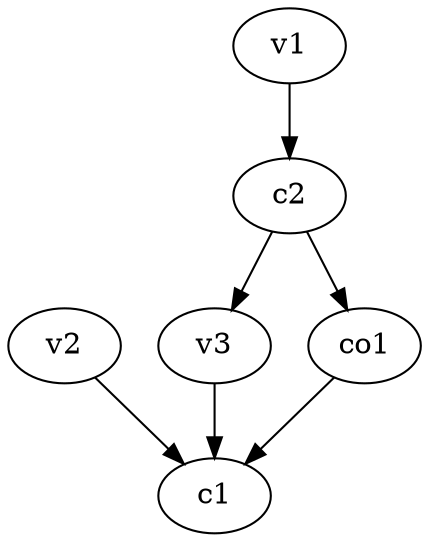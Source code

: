 strict digraph  {
c1;
c2;
v1;
v2;
v3;
co1;
c2 -> co1  [weight=1];
c2 -> v3  [weight=1];
v1 -> c2  [weight=1];
v2 -> c1  [weight=1];
v3 -> c1  [weight=1];
co1 -> c1  [weight=1];
}
